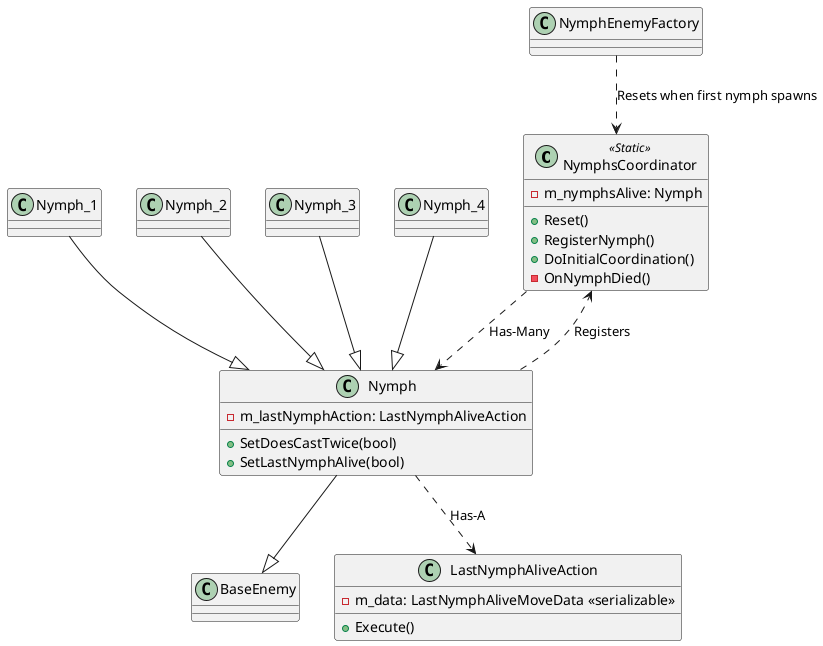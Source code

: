 @startuml
class NymphsCoordinator <<Static>>{
- m_nymphsAlive: Nymph

+ Reset()
+ RegisterNymph()
+ DoInitialCoordination()
- OnNymphDied()
}
NymphsCoordinator ..> Nymph : Has-Many
Nymph ..> NymphsCoordinator : Registers

class NymphEnemyFactory{

}
NymphEnemyFactory ..> NymphsCoordinator: Resets when first nymph spawns

class BaseEnemy
Nymph --|> BaseEnemy

class Nymph{
- m_lastNymphAction: LastNymphAliveAction

+ SetDoesCastTwice(bool)
+ SetLastNymphAlive(bool)
}

class LastNymphAliveAction{
- m_data: LastNymphAliveMoveData <<serializable>>

+ Execute()
}
Nymph ..> LastNymphAliveAction : Has-A

class Nymph_1
class Nymph_2
class Nymph_3
class Nymph_4

Nymph_1 --|> Nymph
Nymph_2 --|> Nymph
Nymph_3 --|> Nymph
Nymph_4 --|> Nymph
@enduml